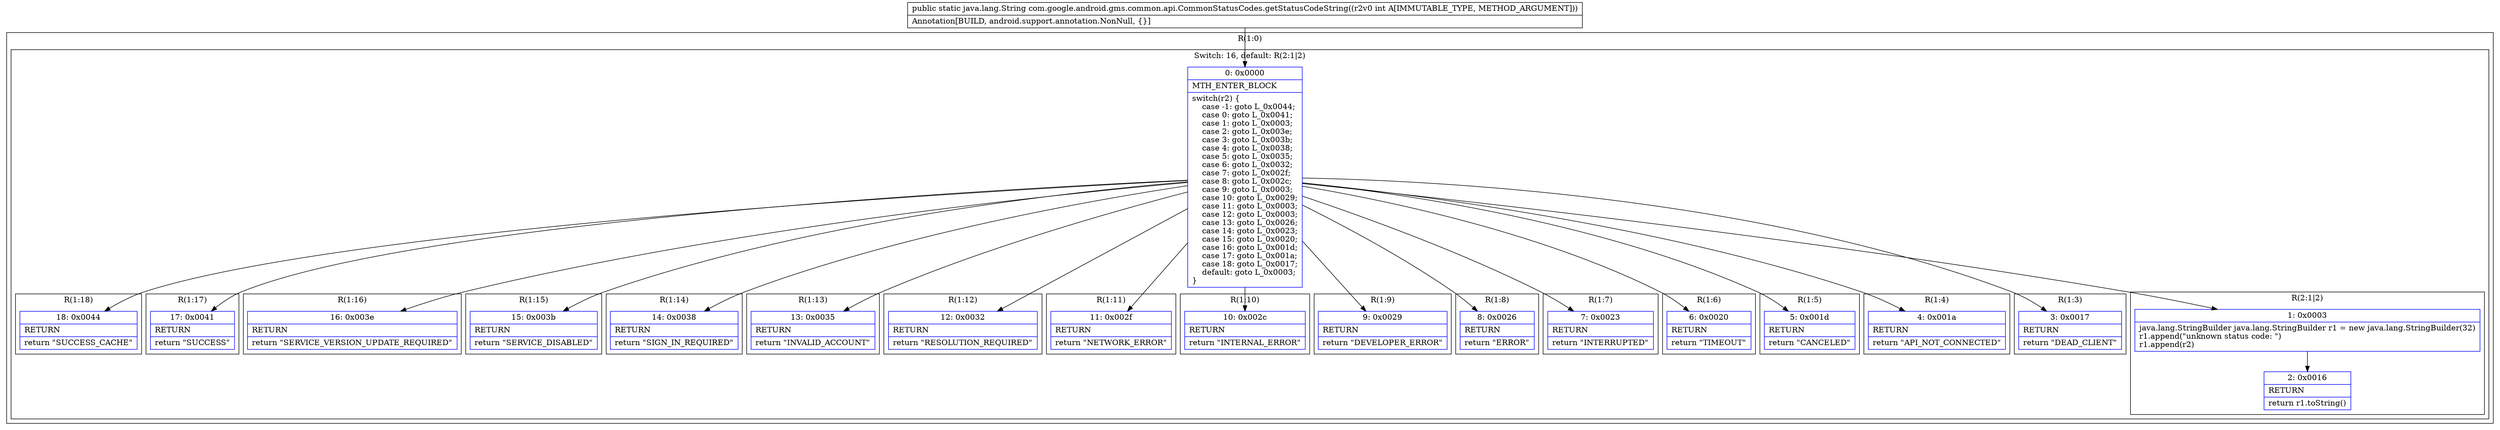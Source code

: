 digraph "CFG forcom.google.android.gms.common.api.CommonStatusCodes.getStatusCodeString(I)Ljava\/lang\/String;" {
subgraph cluster_Region_1623243333 {
label = "R(1:0)";
node [shape=record,color=blue];
subgraph cluster_SwitchRegion_377027419 {
label = "Switch: 16, default: R(2:1|2)";
node [shape=record,color=blue];
Node_0 [shape=record,label="{0\:\ 0x0000|MTH_ENTER_BLOCK\l|switch(r2) \{\l    case \-1: goto L_0x0044;\l    case 0: goto L_0x0041;\l    case 1: goto L_0x0003;\l    case 2: goto L_0x003e;\l    case 3: goto L_0x003b;\l    case 4: goto L_0x0038;\l    case 5: goto L_0x0035;\l    case 6: goto L_0x0032;\l    case 7: goto L_0x002f;\l    case 8: goto L_0x002c;\l    case 9: goto L_0x0003;\l    case 10: goto L_0x0029;\l    case 11: goto L_0x0003;\l    case 12: goto L_0x0003;\l    case 13: goto L_0x0026;\l    case 14: goto L_0x0023;\l    case 15: goto L_0x0020;\l    case 16: goto L_0x001d;\l    case 17: goto L_0x001a;\l    case 18: goto L_0x0017;\l    default: goto L_0x0003;\l\}\l}"];
subgraph cluster_Region_1133633925 {
label = "R(1:18)";
node [shape=record,color=blue];
Node_18 [shape=record,label="{18\:\ 0x0044|RETURN\l|return \"SUCCESS_CACHE\"\l}"];
}
subgraph cluster_Region_2039495171 {
label = "R(1:17)";
node [shape=record,color=blue];
Node_17 [shape=record,label="{17\:\ 0x0041|RETURN\l|return \"SUCCESS\"\l}"];
}
subgraph cluster_Region_476554726 {
label = "R(1:16)";
node [shape=record,color=blue];
Node_16 [shape=record,label="{16\:\ 0x003e|RETURN\l|return \"SERVICE_VERSION_UPDATE_REQUIRED\"\l}"];
}
subgraph cluster_Region_1293166354 {
label = "R(1:15)";
node [shape=record,color=blue];
Node_15 [shape=record,label="{15\:\ 0x003b|RETURN\l|return \"SERVICE_DISABLED\"\l}"];
}
subgraph cluster_Region_21326588 {
label = "R(1:14)";
node [shape=record,color=blue];
Node_14 [shape=record,label="{14\:\ 0x0038|RETURN\l|return \"SIGN_IN_REQUIRED\"\l}"];
}
subgraph cluster_Region_2038237429 {
label = "R(1:13)";
node [shape=record,color=blue];
Node_13 [shape=record,label="{13\:\ 0x0035|RETURN\l|return \"INVALID_ACCOUNT\"\l}"];
}
subgraph cluster_Region_1477761705 {
label = "R(1:12)";
node [shape=record,color=blue];
Node_12 [shape=record,label="{12\:\ 0x0032|RETURN\l|return \"RESOLUTION_REQUIRED\"\l}"];
}
subgraph cluster_Region_877939214 {
label = "R(1:11)";
node [shape=record,color=blue];
Node_11 [shape=record,label="{11\:\ 0x002f|RETURN\l|return \"NETWORK_ERROR\"\l}"];
}
subgraph cluster_Region_510448882 {
label = "R(1:10)";
node [shape=record,color=blue];
Node_10 [shape=record,label="{10\:\ 0x002c|RETURN\l|return \"INTERNAL_ERROR\"\l}"];
}
subgraph cluster_Region_264719722 {
label = "R(1:9)";
node [shape=record,color=blue];
Node_9 [shape=record,label="{9\:\ 0x0029|RETURN\l|return \"DEVELOPER_ERROR\"\l}"];
}
subgraph cluster_Region_1912082345 {
label = "R(1:8)";
node [shape=record,color=blue];
Node_8 [shape=record,label="{8\:\ 0x0026|RETURN\l|return \"ERROR\"\l}"];
}
subgraph cluster_Region_1735016354 {
label = "R(1:7)";
node [shape=record,color=blue];
Node_7 [shape=record,label="{7\:\ 0x0023|RETURN\l|return \"INTERRUPTED\"\l}"];
}
subgraph cluster_Region_534359289 {
label = "R(1:6)";
node [shape=record,color=blue];
Node_6 [shape=record,label="{6\:\ 0x0020|RETURN\l|return \"TIMEOUT\"\l}"];
}
subgraph cluster_Region_717229685 {
label = "R(1:5)";
node [shape=record,color=blue];
Node_5 [shape=record,label="{5\:\ 0x001d|RETURN\l|return \"CANCELED\"\l}"];
}
subgraph cluster_Region_469027267 {
label = "R(1:4)";
node [shape=record,color=blue];
Node_4 [shape=record,label="{4\:\ 0x001a|RETURN\l|return \"API_NOT_CONNECTED\"\l}"];
}
subgraph cluster_Region_768959024 {
label = "R(1:3)";
node [shape=record,color=blue];
Node_3 [shape=record,label="{3\:\ 0x0017|RETURN\l|return \"DEAD_CLIENT\"\l}"];
}
subgraph cluster_Region_500763829 {
label = "R(2:1|2)";
node [shape=record,color=blue];
Node_1 [shape=record,label="{1\:\ 0x0003|java.lang.StringBuilder java.lang.StringBuilder r1 = new java.lang.StringBuilder(32)\lr1.append(\"unknown status code: \")\lr1.append(r2)\l}"];
Node_2 [shape=record,label="{2\:\ 0x0016|RETURN\l|return r1.toString()\l}"];
}
}
}
MethodNode[shape=record,label="{public static java.lang.String com.google.android.gms.common.api.CommonStatusCodes.getStatusCodeString((r2v0 int A[IMMUTABLE_TYPE, METHOD_ARGUMENT]))  | Annotation[BUILD, android.support.annotation.NonNull, \{\}]\l}"];
MethodNode -> Node_0;
Node_0 -> Node_1;
Node_0 -> Node_3;
Node_0 -> Node_4;
Node_0 -> Node_5;
Node_0 -> Node_6;
Node_0 -> Node_7;
Node_0 -> Node_8;
Node_0 -> Node_9;
Node_0 -> Node_10;
Node_0 -> Node_11;
Node_0 -> Node_12;
Node_0 -> Node_13;
Node_0 -> Node_14;
Node_0 -> Node_15;
Node_0 -> Node_16;
Node_0 -> Node_17;
Node_0 -> Node_18;
Node_1 -> Node_2;
}

